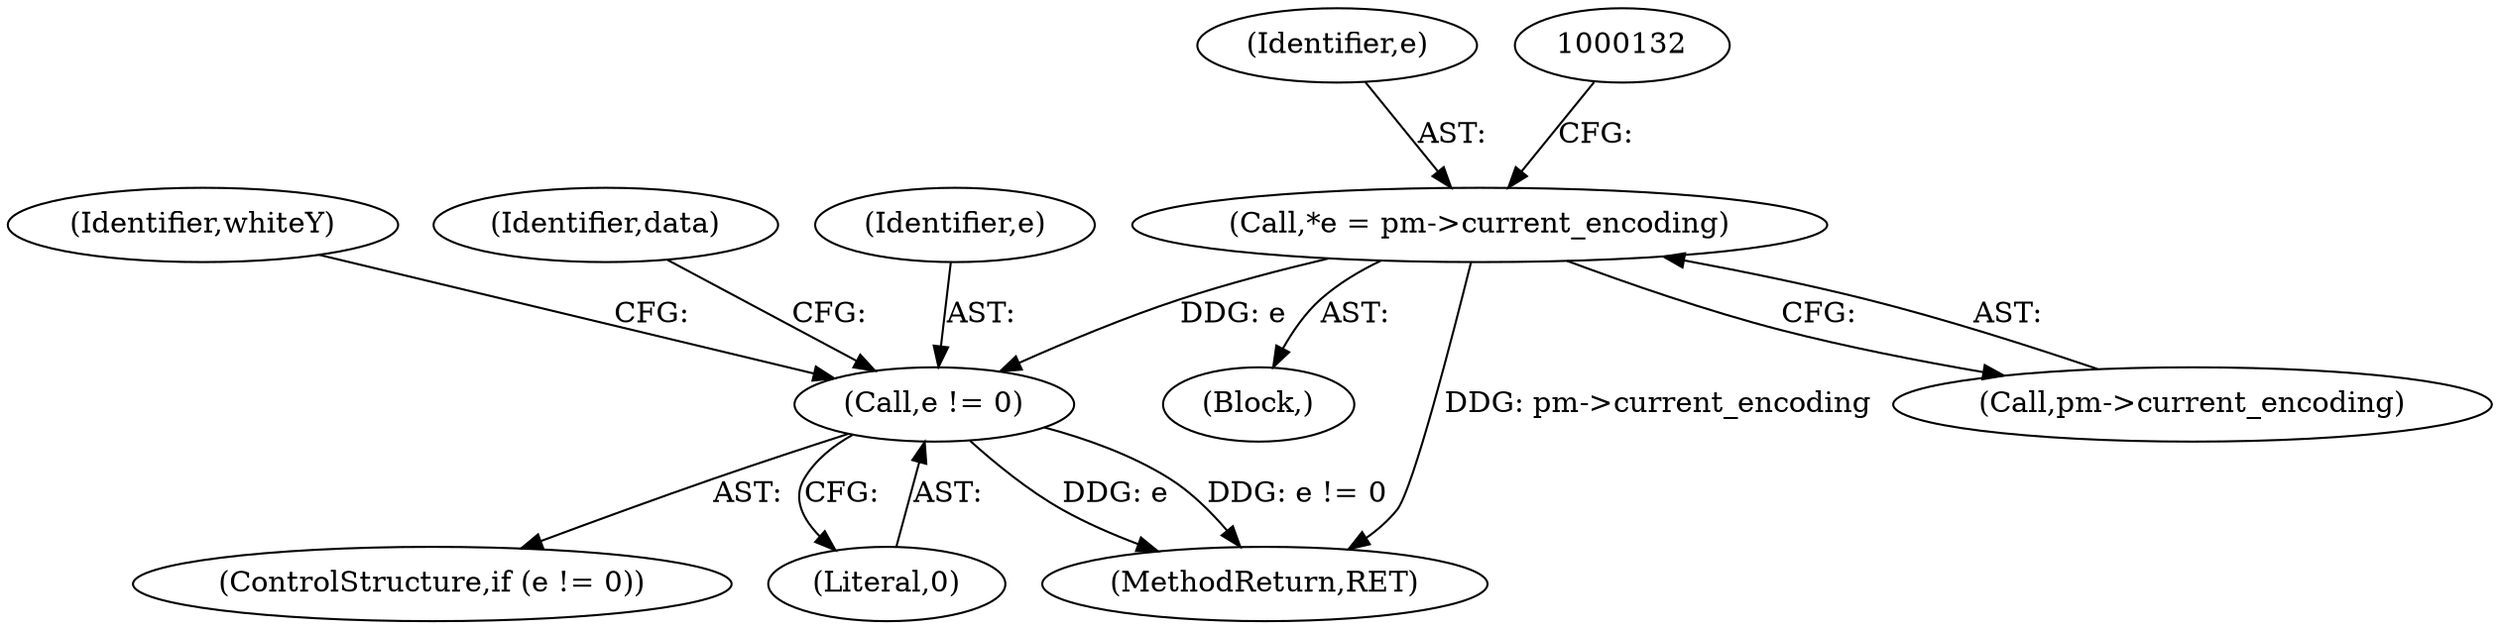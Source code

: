 digraph "0_Android_9d4853418ab2f754c2b63e091c29c5529b8b86ca_76@pointer" {
"1000125" [label="(Call,*e = pm->current_encoding)"];
"1000138" [label="(Call,e != 0)"];
"1000144" [label="(Identifier,whiteY)"];
"1000125" [label="(Call,*e = pm->current_encoding)"];
"1000117" [label="(Block,)"];
"1000212" [label="(Identifier,data)"];
"1000137" [label="(ControlStructure,if (e != 0))"];
"1000140" [label="(Literal,0)"];
"1000139" [label="(Identifier,e)"];
"1000215" [label="(MethodReturn,RET)"];
"1000138" [label="(Call,e != 0)"];
"1000127" [label="(Call,pm->current_encoding)"];
"1000126" [label="(Identifier,e)"];
"1000125" -> "1000117"  [label="AST: "];
"1000125" -> "1000127"  [label="CFG: "];
"1000126" -> "1000125"  [label="AST: "];
"1000127" -> "1000125"  [label="AST: "];
"1000132" -> "1000125"  [label="CFG: "];
"1000125" -> "1000215"  [label="DDG: pm->current_encoding"];
"1000125" -> "1000138"  [label="DDG: e"];
"1000138" -> "1000137"  [label="AST: "];
"1000138" -> "1000140"  [label="CFG: "];
"1000139" -> "1000138"  [label="AST: "];
"1000140" -> "1000138"  [label="AST: "];
"1000144" -> "1000138"  [label="CFG: "];
"1000212" -> "1000138"  [label="CFG: "];
"1000138" -> "1000215"  [label="DDG: e"];
"1000138" -> "1000215"  [label="DDG: e != 0"];
}
